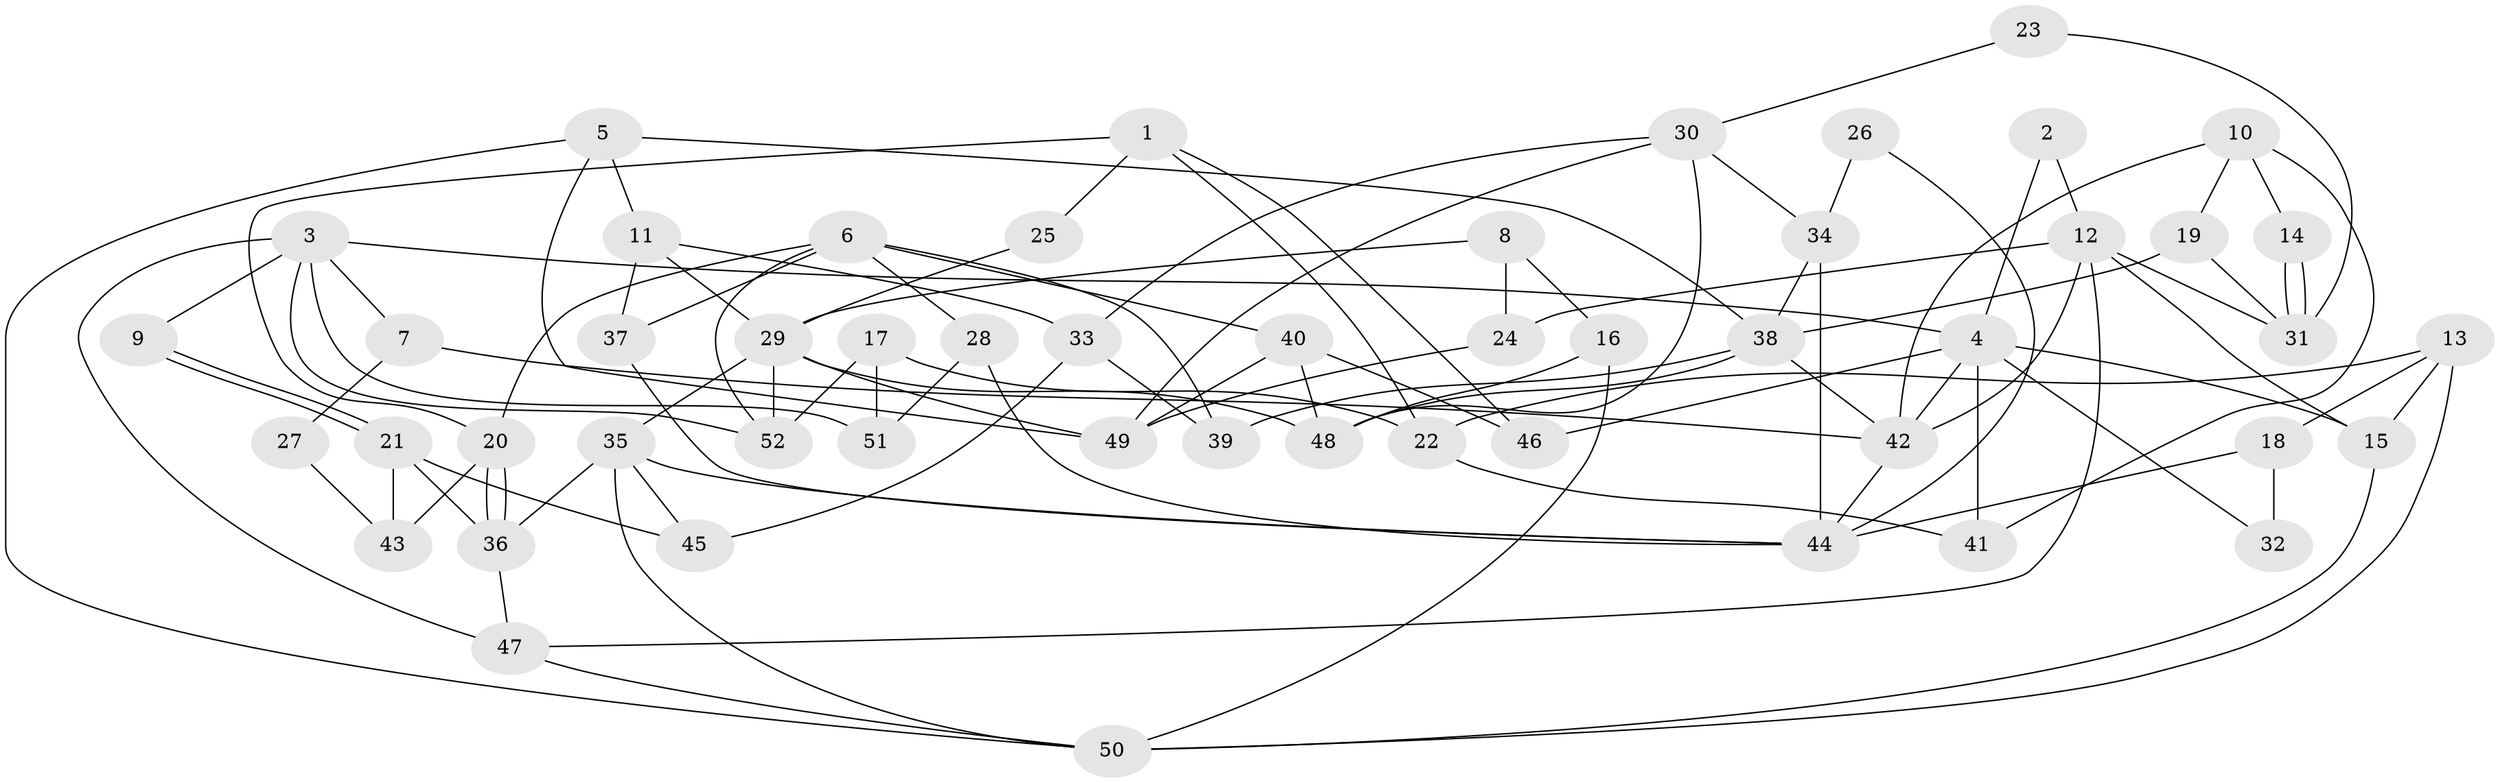// coarse degree distribution, {5: 0.15384615384615385, 7: 0.19230769230769232, 3: 0.2692307692307692, 4: 0.19230769230769232, 2: 0.07692307692307693, 8: 0.038461538461538464, 1: 0.038461538461538464, 9: 0.038461538461538464}
// Generated by graph-tools (version 1.1) at 2025/37/03/04/25 23:37:12]
// undirected, 52 vertices, 104 edges
graph export_dot {
  node [color=gray90,style=filled];
  1;
  2;
  3;
  4;
  5;
  6;
  7;
  8;
  9;
  10;
  11;
  12;
  13;
  14;
  15;
  16;
  17;
  18;
  19;
  20;
  21;
  22;
  23;
  24;
  25;
  26;
  27;
  28;
  29;
  30;
  31;
  32;
  33;
  34;
  35;
  36;
  37;
  38;
  39;
  40;
  41;
  42;
  43;
  44;
  45;
  46;
  47;
  48;
  49;
  50;
  51;
  52;
  1 -- 46;
  1 -- 20;
  1 -- 22;
  1 -- 25;
  2 -- 4;
  2 -- 12;
  3 -- 4;
  3 -- 47;
  3 -- 7;
  3 -- 9;
  3 -- 51;
  3 -- 52;
  4 -- 42;
  4 -- 41;
  4 -- 15;
  4 -- 32;
  4 -- 46;
  5 -- 38;
  5 -- 50;
  5 -- 11;
  5 -- 49;
  6 -- 52;
  6 -- 40;
  6 -- 20;
  6 -- 28;
  6 -- 37;
  6 -- 39;
  7 -- 42;
  7 -- 27;
  8 -- 29;
  8 -- 24;
  8 -- 16;
  9 -- 21;
  9 -- 21;
  10 -- 42;
  10 -- 19;
  10 -- 14;
  10 -- 41;
  11 -- 33;
  11 -- 29;
  11 -- 37;
  12 -- 47;
  12 -- 15;
  12 -- 24;
  12 -- 31;
  12 -- 42;
  13 -- 22;
  13 -- 15;
  13 -- 18;
  13 -- 50;
  14 -- 31;
  14 -- 31;
  15 -- 50;
  16 -- 50;
  16 -- 48;
  17 -- 51;
  17 -- 52;
  17 -- 22;
  18 -- 44;
  18 -- 32;
  19 -- 38;
  19 -- 31;
  20 -- 36;
  20 -- 36;
  20 -- 43;
  21 -- 45;
  21 -- 36;
  21 -- 43;
  22 -- 41;
  23 -- 31;
  23 -- 30;
  24 -- 49;
  25 -- 29;
  26 -- 34;
  26 -- 44;
  27 -- 43;
  28 -- 44;
  28 -- 51;
  29 -- 49;
  29 -- 35;
  29 -- 48;
  29 -- 52;
  30 -- 34;
  30 -- 48;
  30 -- 33;
  30 -- 49;
  33 -- 39;
  33 -- 45;
  34 -- 38;
  34 -- 44;
  35 -- 36;
  35 -- 44;
  35 -- 45;
  35 -- 50;
  36 -- 47;
  37 -- 44;
  38 -- 48;
  38 -- 42;
  38 -- 39;
  40 -- 48;
  40 -- 49;
  40 -- 46;
  42 -- 44;
  47 -- 50;
}
